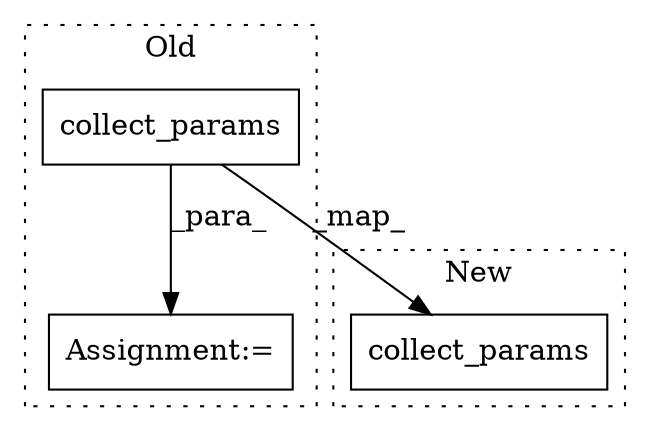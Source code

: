 digraph G {
subgraph cluster0 {
1 [label="collect_params" a="32" s="1950" l="16" shape="box"];
3 [label="Assignment:=" a="7" s="1899" l="1" shape="box"];
label = "Old";
style="dotted";
}
subgraph cluster1 {
2 [label="collect_params" a="32" s="1889" l="16" shape="box"];
label = "New";
style="dotted";
}
1 -> 2 [label="_map_"];
1 -> 3 [label="_para_"];
}